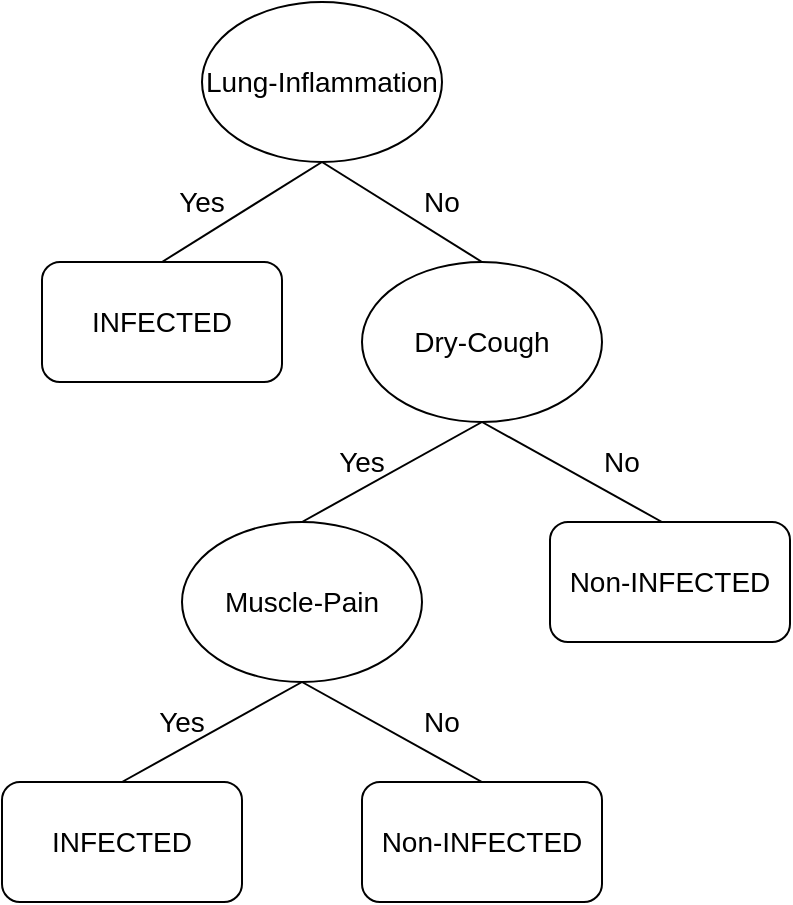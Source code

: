 <mxfile version="14.4.8" type="device"><diagram id="qogvJipPpPWQuOgzcfah" name="Page-1"><mxGraphModel dx="460" dy="784" grid="1" gridSize="10" guides="1" tooltips="1" connect="1" arrows="1" fold="1" page="1" pageScale="1" pageWidth="827" pageHeight="1169" math="0" shadow="0"><root><mxCell id="0"/><mxCell id="1" parent="0"/><mxCell id="u5w6ayCwybFw4xiBA83V-1" value="&lt;font style=&quot;font-size: 14px&quot;&gt;Lung-Inflammation&lt;/font&gt;" style="ellipse;whiteSpace=wrap;html=1;" vertex="1" parent="1"><mxGeometry x="180" y="70" width="120" height="80" as="geometry"/></mxCell><mxCell id="u5w6ayCwybFw4xiBA83V-2" value="" style="endArrow=none;html=1;entryX=0.5;entryY=1;entryDx=0;entryDy=0;" edge="1" parent="1" target="u5w6ayCwybFw4xiBA83V-1"><mxGeometry width="50" height="50" relative="1" as="geometry"><mxPoint x="160" y="200" as="sourcePoint"/><mxPoint x="260" y="380" as="targetPoint"/></mxGeometry></mxCell><mxCell id="u5w6ayCwybFw4xiBA83V-3" value="" style="endArrow=none;html=1;entryX=0.5;entryY=1;entryDx=0;entryDy=0;" edge="1" parent="1" target="u5w6ayCwybFw4xiBA83V-1"><mxGeometry width="50" height="50" relative="1" as="geometry"><mxPoint x="320" y="200" as="sourcePoint"/><mxPoint x="260" y="380" as="targetPoint"/></mxGeometry></mxCell><mxCell id="u5w6ayCwybFw4xiBA83V-4" value="&lt;font style=&quot;font-size: 14px&quot;&gt;Dry-Cough&lt;/font&gt;" style="ellipse;whiteSpace=wrap;html=1;" vertex="1" parent="1"><mxGeometry x="260" y="200" width="120" height="80" as="geometry"/></mxCell><mxCell id="u5w6ayCwybFw4xiBA83V-5" value="" style="endArrow=none;html=1;entryX=0.5;entryY=1;entryDx=0;entryDy=0;" edge="1" parent="1" target="u5w6ayCwybFw4xiBA83V-4"><mxGeometry width="50" height="50" relative="1" as="geometry"><mxPoint x="230" y="330" as="sourcePoint"/><mxPoint x="260" y="380" as="targetPoint"/></mxGeometry></mxCell><mxCell id="u5w6ayCwybFw4xiBA83V-6" value="" style="endArrow=none;html=1;entryX=0.5;entryY=1;entryDx=0;entryDy=0;" edge="1" parent="1" target="u5w6ayCwybFw4xiBA83V-4"><mxGeometry width="50" height="50" relative="1" as="geometry"><mxPoint x="410" y="330" as="sourcePoint"/><mxPoint x="260" y="380" as="targetPoint"/></mxGeometry></mxCell><mxCell id="u5w6ayCwybFw4xiBA83V-7" value="&lt;font style=&quot;font-size: 14px&quot;&gt;Muscle-Pain&lt;/font&gt;" style="ellipse;whiteSpace=wrap;html=1;" vertex="1" parent="1"><mxGeometry x="170" y="330" width="120" height="80" as="geometry"/></mxCell><mxCell id="u5w6ayCwybFw4xiBA83V-9" value="" style="endArrow=none;html=1;entryX=0.5;entryY=1;entryDx=0;entryDy=0;" edge="1" parent="1"><mxGeometry width="50" height="50" relative="1" as="geometry"><mxPoint x="140" y="460" as="sourcePoint"/><mxPoint x="230" y="410" as="targetPoint"/></mxGeometry></mxCell><mxCell id="u5w6ayCwybFw4xiBA83V-10" value="" style="endArrow=none;html=1;entryX=0.5;entryY=1;entryDx=0;entryDy=0;" edge="1" parent="1"><mxGeometry width="50" height="50" relative="1" as="geometry"><mxPoint x="320" y="460" as="sourcePoint"/><mxPoint x="230" y="410" as="targetPoint"/></mxGeometry></mxCell><mxCell id="u5w6ayCwybFw4xiBA83V-11" value="&lt;font style=&quot;font-size: 14px&quot;&gt;Yes&lt;/font&gt;" style="text;html=1;strokeColor=none;fillColor=none;align=center;verticalAlign=middle;whiteSpace=wrap;rounded=0;" vertex="1" parent="1"><mxGeometry x="160" y="160" width="40" height="20" as="geometry"/></mxCell><mxCell id="u5w6ayCwybFw4xiBA83V-12" value="&lt;font style=&quot;font-size: 14px&quot;&gt;No&lt;/font&gt;" style="text;html=1;strokeColor=none;fillColor=none;align=center;verticalAlign=middle;whiteSpace=wrap;rounded=0;" vertex="1" parent="1"><mxGeometry x="280" y="160" width="40" height="20" as="geometry"/></mxCell><mxCell id="u5w6ayCwybFw4xiBA83V-13" value="&lt;font style=&quot;font-size: 14px&quot;&gt;Yes&lt;/font&gt;" style="text;html=1;strokeColor=none;fillColor=none;align=center;verticalAlign=middle;whiteSpace=wrap;rounded=0;" vertex="1" parent="1"><mxGeometry x="240" y="290" width="40" height="20" as="geometry"/></mxCell><mxCell id="u5w6ayCwybFw4xiBA83V-15" value="&lt;font style=&quot;font-size: 14px&quot;&gt;Yes&lt;/font&gt;" style="text;html=1;strokeColor=none;fillColor=none;align=center;verticalAlign=middle;whiteSpace=wrap;rounded=0;" vertex="1" parent="1"><mxGeometry x="150" y="420" width="40" height="20" as="geometry"/></mxCell><mxCell id="u5w6ayCwybFw4xiBA83V-16" value="&lt;font style=&quot;font-size: 14px&quot;&gt;No&lt;/font&gt;" style="text;html=1;strokeColor=none;fillColor=none;align=center;verticalAlign=middle;whiteSpace=wrap;rounded=0;" vertex="1" parent="1"><mxGeometry x="370" y="290" width="40" height="20" as="geometry"/></mxCell><mxCell id="u5w6ayCwybFw4xiBA83V-17" value="&lt;font style=&quot;font-size: 14px&quot;&gt;No&lt;/font&gt;" style="text;html=1;strokeColor=none;fillColor=none;align=center;verticalAlign=middle;whiteSpace=wrap;rounded=0;" vertex="1" parent="1"><mxGeometry x="280" y="420" width="40" height="20" as="geometry"/></mxCell><mxCell id="u5w6ayCwybFw4xiBA83V-18" value="&lt;span style=&quot;font-size: 14px&quot;&gt;INFECTED&lt;/span&gt;" style="rounded=1;whiteSpace=wrap;html=1;" vertex="1" parent="1"><mxGeometry x="100" y="200" width="120" height="60" as="geometry"/></mxCell><mxCell id="u5w6ayCwybFw4xiBA83V-19" value="&lt;span style=&quot;font-size: 14px&quot;&gt;INFECTED&lt;/span&gt;" style="rounded=1;whiteSpace=wrap;html=1;" vertex="1" parent="1"><mxGeometry x="80" y="460" width="120" height="60" as="geometry"/></mxCell><mxCell id="u5w6ayCwybFw4xiBA83V-21" value="&lt;span style=&quot;font-size: 14px&quot;&gt;Non-&lt;/span&gt;&lt;span style=&quot;font-size: 14px&quot;&gt;INFECTED&lt;/span&gt;" style="rounded=1;whiteSpace=wrap;html=1;" vertex="1" parent="1"><mxGeometry x="260" y="460" width="120" height="60" as="geometry"/></mxCell><mxCell id="u5w6ayCwybFw4xiBA83V-22" value="&lt;span style=&quot;font-size: 14px&quot;&gt;Non-INFECTED&lt;/span&gt;" style="rounded=1;whiteSpace=wrap;html=1;" vertex="1" parent="1"><mxGeometry x="354" y="330" width="120" height="60" as="geometry"/></mxCell></root></mxGraphModel></diagram></mxfile>